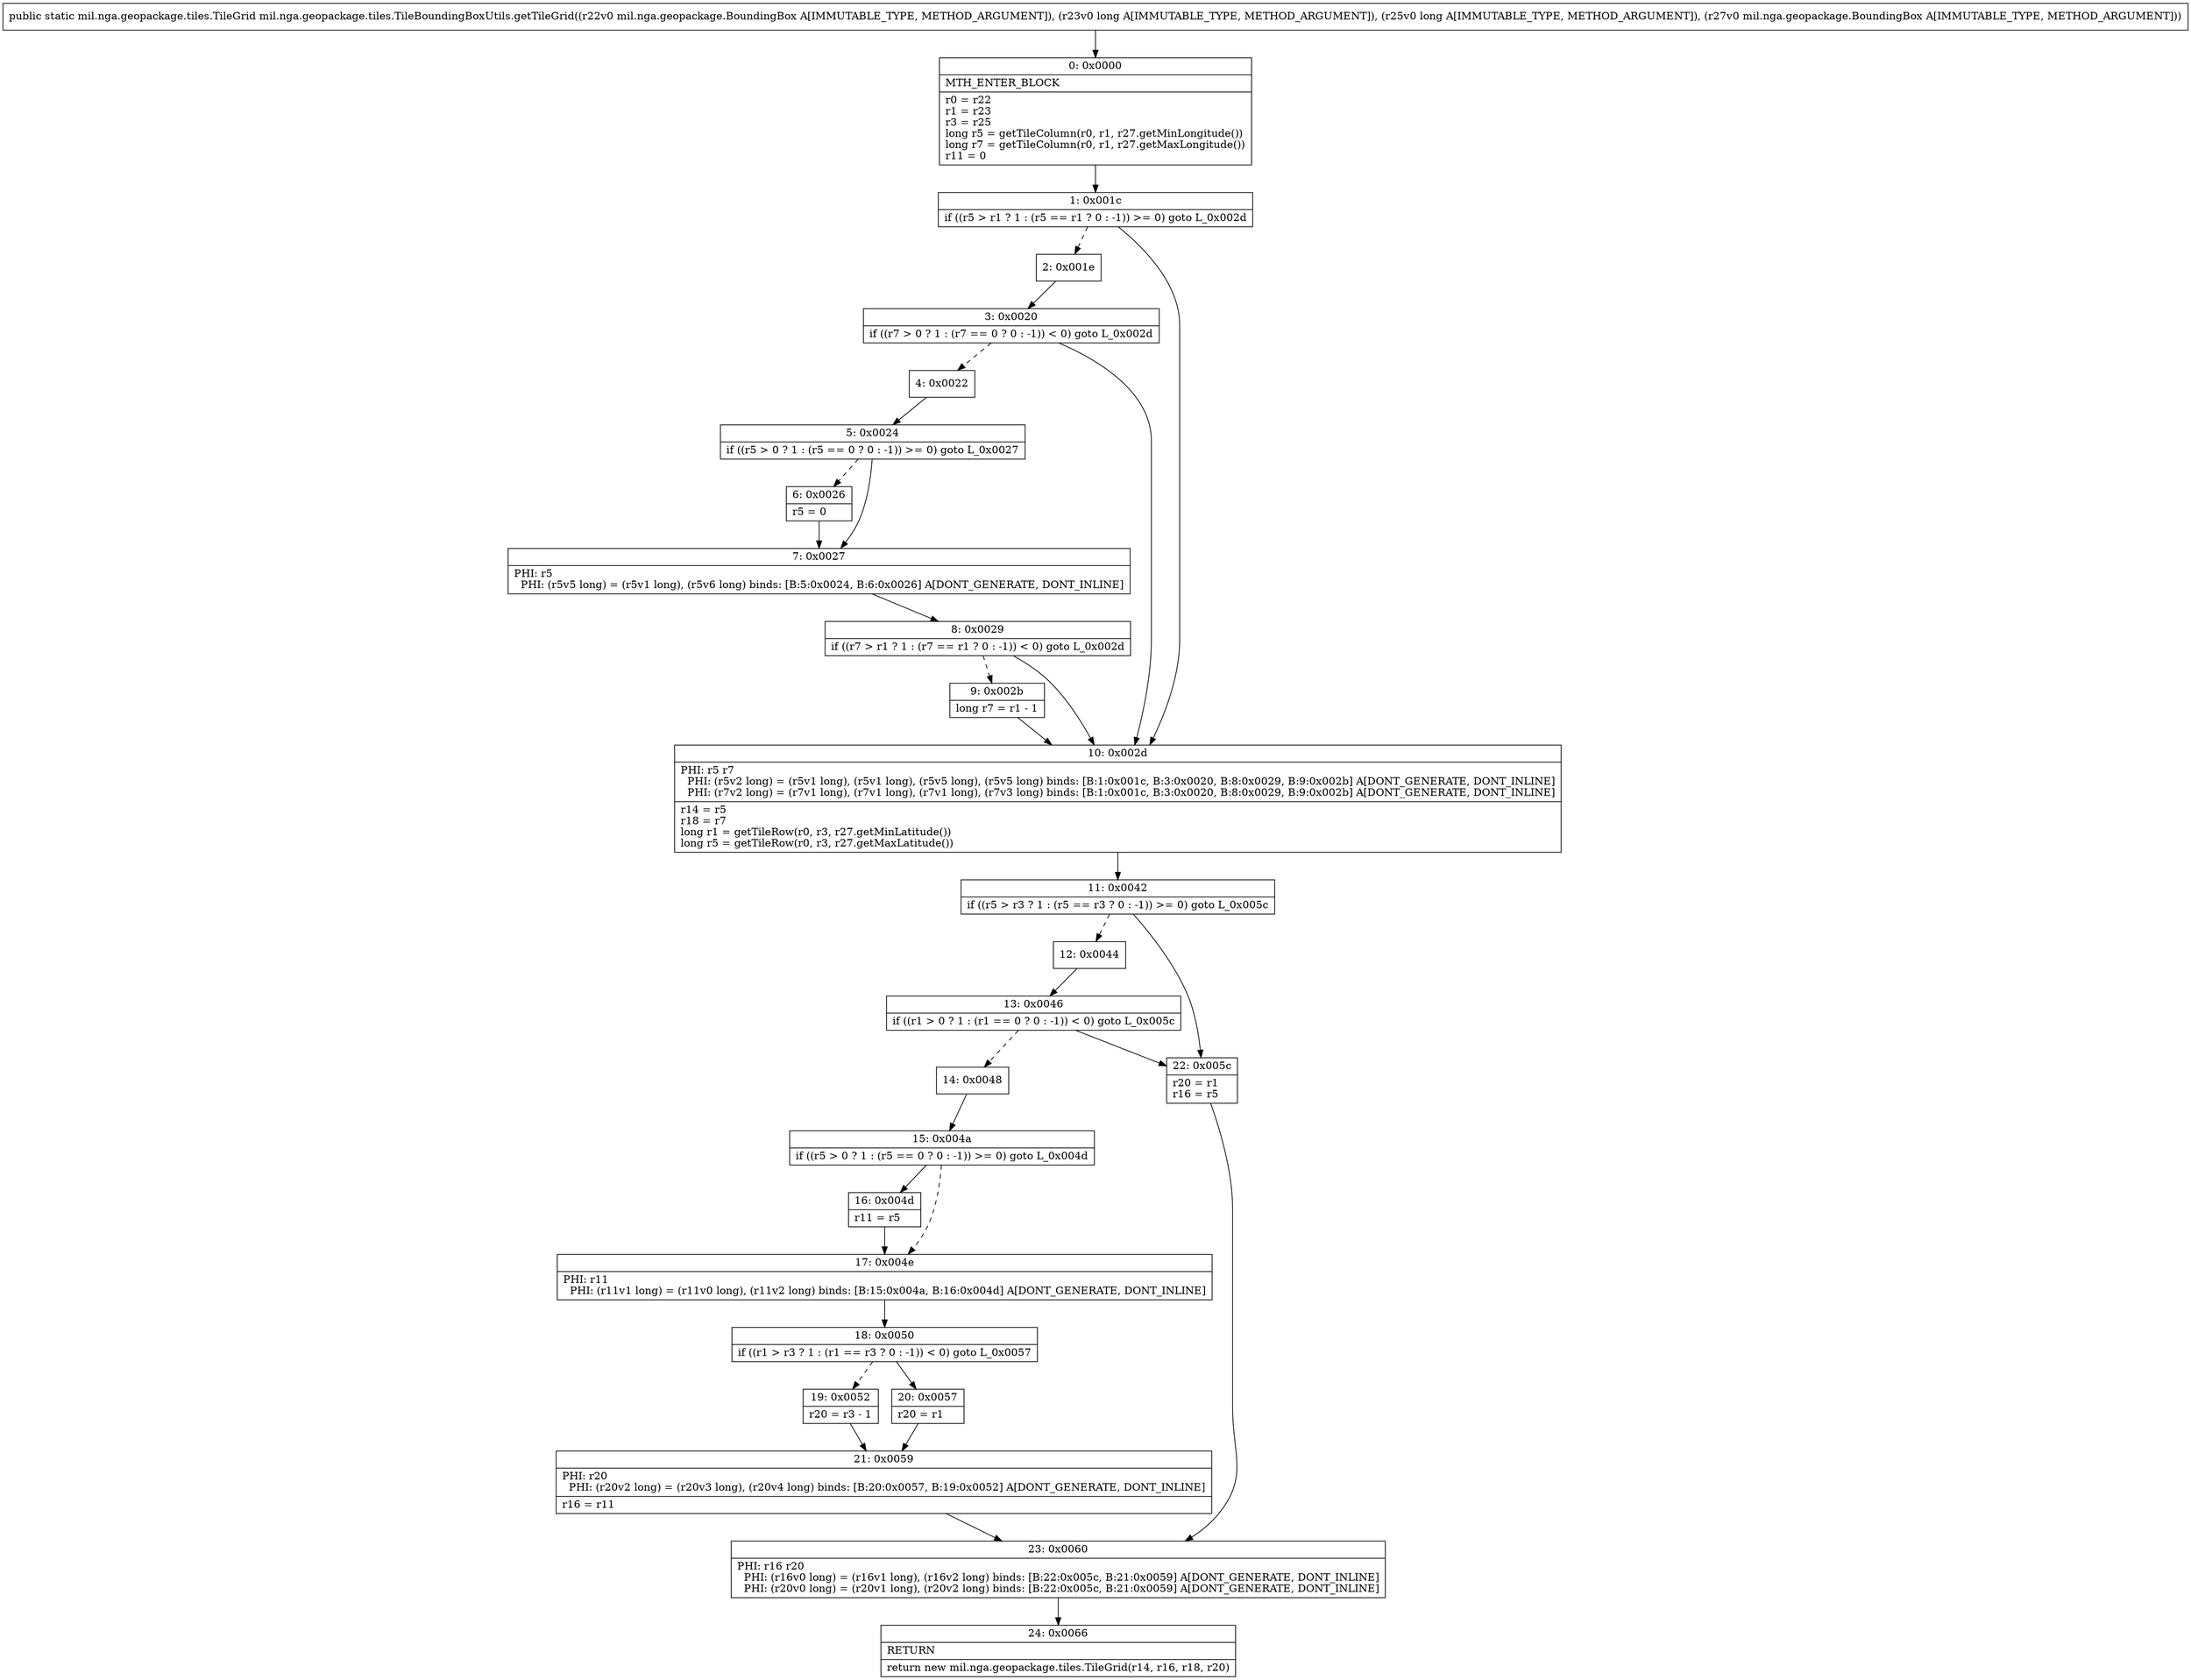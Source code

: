 digraph "CFG formil.nga.geopackage.tiles.TileBoundingBoxUtils.getTileGrid(Lmil\/nga\/geopackage\/BoundingBox;JJLmil\/nga\/geopackage\/BoundingBox;)Lmil\/nga\/geopackage\/tiles\/TileGrid;" {
Node_0 [shape=record,label="{0\:\ 0x0000|MTH_ENTER_BLOCK\l|r0 = r22\lr1 = r23\lr3 = r25\llong r5 = getTileColumn(r0, r1, r27.getMinLongitude())\llong r7 = getTileColumn(r0, r1, r27.getMaxLongitude())\lr11 = 0\l}"];
Node_1 [shape=record,label="{1\:\ 0x001c|if ((r5 \> r1 ? 1 : (r5 == r1 ? 0 : \-1)) \>= 0) goto L_0x002d\l}"];
Node_2 [shape=record,label="{2\:\ 0x001e}"];
Node_3 [shape=record,label="{3\:\ 0x0020|if ((r7 \> 0 ? 1 : (r7 == 0 ? 0 : \-1)) \< 0) goto L_0x002d\l}"];
Node_4 [shape=record,label="{4\:\ 0x0022}"];
Node_5 [shape=record,label="{5\:\ 0x0024|if ((r5 \> 0 ? 1 : (r5 == 0 ? 0 : \-1)) \>= 0) goto L_0x0027\l}"];
Node_6 [shape=record,label="{6\:\ 0x0026|r5 = 0\l}"];
Node_7 [shape=record,label="{7\:\ 0x0027|PHI: r5 \l  PHI: (r5v5 long) = (r5v1 long), (r5v6 long) binds: [B:5:0x0024, B:6:0x0026] A[DONT_GENERATE, DONT_INLINE]\l}"];
Node_8 [shape=record,label="{8\:\ 0x0029|if ((r7 \> r1 ? 1 : (r7 == r1 ? 0 : \-1)) \< 0) goto L_0x002d\l}"];
Node_9 [shape=record,label="{9\:\ 0x002b|long r7 = r1 \- 1\l}"];
Node_10 [shape=record,label="{10\:\ 0x002d|PHI: r5 r7 \l  PHI: (r5v2 long) = (r5v1 long), (r5v1 long), (r5v5 long), (r5v5 long) binds: [B:1:0x001c, B:3:0x0020, B:8:0x0029, B:9:0x002b] A[DONT_GENERATE, DONT_INLINE]\l  PHI: (r7v2 long) = (r7v1 long), (r7v1 long), (r7v1 long), (r7v3 long) binds: [B:1:0x001c, B:3:0x0020, B:8:0x0029, B:9:0x002b] A[DONT_GENERATE, DONT_INLINE]\l|r14 = r5\lr18 = r7\llong r1 = getTileRow(r0, r3, r27.getMinLatitude())\llong r5 = getTileRow(r0, r3, r27.getMaxLatitude())\l}"];
Node_11 [shape=record,label="{11\:\ 0x0042|if ((r5 \> r3 ? 1 : (r5 == r3 ? 0 : \-1)) \>= 0) goto L_0x005c\l}"];
Node_12 [shape=record,label="{12\:\ 0x0044}"];
Node_13 [shape=record,label="{13\:\ 0x0046|if ((r1 \> 0 ? 1 : (r1 == 0 ? 0 : \-1)) \< 0) goto L_0x005c\l}"];
Node_14 [shape=record,label="{14\:\ 0x0048}"];
Node_15 [shape=record,label="{15\:\ 0x004a|if ((r5 \> 0 ? 1 : (r5 == 0 ? 0 : \-1)) \>= 0) goto L_0x004d\l}"];
Node_16 [shape=record,label="{16\:\ 0x004d|r11 = r5\l}"];
Node_17 [shape=record,label="{17\:\ 0x004e|PHI: r11 \l  PHI: (r11v1 long) = (r11v0 long), (r11v2 long) binds: [B:15:0x004a, B:16:0x004d] A[DONT_GENERATE, DONT_INLINE]\l}"];
Node_18 [shape=record,label="{18\:\ 0x0050|if ((r1 \> r3 ? 1 : (r1 == r3 ? 0 : \-1)) \< 0) goto L_0x0057\l}"];
Node_19 [shape=record,label="{19\:\ 0x0052|r20 = r3 \- 1\l}"];
Node_20 [shape=record,label="{20\:\ 0x0057|r20 = r1\l}"];
Node_21 [shape=record,label="{21\:\ 0x0059|PHI: r20 \l  PHI: (r20v2 long) = (r20v3 long), (r20v4 long) binds: [B:20:0x0057, B:19:0x0052] A[DONT_GENERATE, DONT_INLINE]\l|r16 = r11\l}"];
Node_22 [shape=record,label="{22\:\ 0x005c|r20 = r1\lr16 = r5\l}"];
Node_23 [shape=record,label="{23\:\ 0x0060|PHI: r16 r20 \l  PHI: (r16v0 long) = (r16v1 long), (r16v2 long) binds: [B:22:0x005c, B:21:0x0059] A[DONT_GENERATE, DONT_INLINE]\l  PHI: (r20v0 long) = (r20v1 long), (r20v2 long) binds: [B:22:0x005c, B:21:0x0059] A[DONT_GENERATE, DONT_INLINE]\l}"];
Node_24 [shape=record,label="{24\:\ 0x0066|RETURN\l|return new mil.nga.geopackage.tiles.TileGrid(r14, r16, r18, r20)\l}"];
MethodNode[shape=record,label="{public static mil.nga.geopackage.tiles.TileGrid mil.nga.geopackage.tiles.TileBoundingBoxUtils.getTileGrid((r22v0 mil.nga.geopackage.BoundingBox A[IMMUTABLE_TYPE, METHOD_ARGUMENT]), (r23v0 long A[IMMUTABLE_TYPE, METHOD_ARGUMENT]), (r25v0 long A[IMMUTABLE_TYPE, METHOD_ARGUMENT]), (r27v0 mil.nga.geopackage.BoundingBox A[IMMUTABLE_TYPE, METHOD_ARGUMENT])) }"];
MethodNode -> Node_0;
Node_0 -> Node_1;
Node_1 -> Node_2[style=dashed];
Node_1 -> Node_10;
Node_2 -> Node_3;
Node_3 -> Node_4[style=dashed];
Node_3 -> Node_10;
Node_4 -> Node_5;
Node_5 -> Node_6[style=dashed];
Node_5 -> Node_7;
Node_6 -> Node_7;
Node_7 -> Node_8;
Node_8 -> Node_9[style=dashed];
Node_8 -> Node_10;
Node_9 -> Node_10;
Node_10 -> Node_11;
Node_11 -> Node_12[style=dashed];
Node_11 -> Node_22;
Node_12 -> Node_13;
Node_13 -> Node_14[style=dashed];
Node_13 -> Node_22;
Node_14 -> Node_15;
Node_15 -> Node_16;
Node_15 -> Node_17[style=dashed];
Node_16 -> Node_17;
Node_17 -> Node_18;
Node_18 -> Node_19[style=dashed];
Node_18 -> Node_20;
Node_19 -> Node_21;
Node_20 -> Node_21;
Node_21 -> Node_23;
Node_22 -> Node_23;
Node_23 -> Node_24;
}

